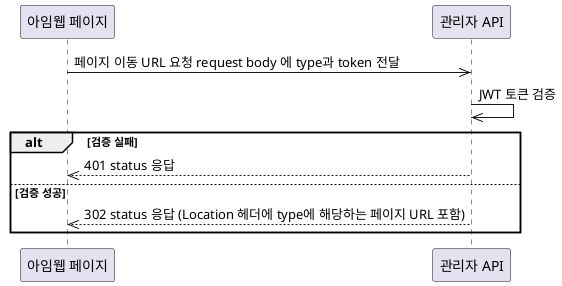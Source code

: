 @startuml 고객_페이지_이동
    participant IW as "아임웹 페이지"
    participant AA as "관리자 API"    

    IW->>AA: 페이지 이동 URL 요청 request body 에 type과 token 전달
    AA->>AA: JWT 토큰 검증
    alt 검증 실패        
        AA-->>IW: 401 status 응답
    else 검증 성공        
        AA -->>IW: 302 status 응답 (Location 헤더에 type에 해당하는 페이지 URL 포함)
    end

@enduml